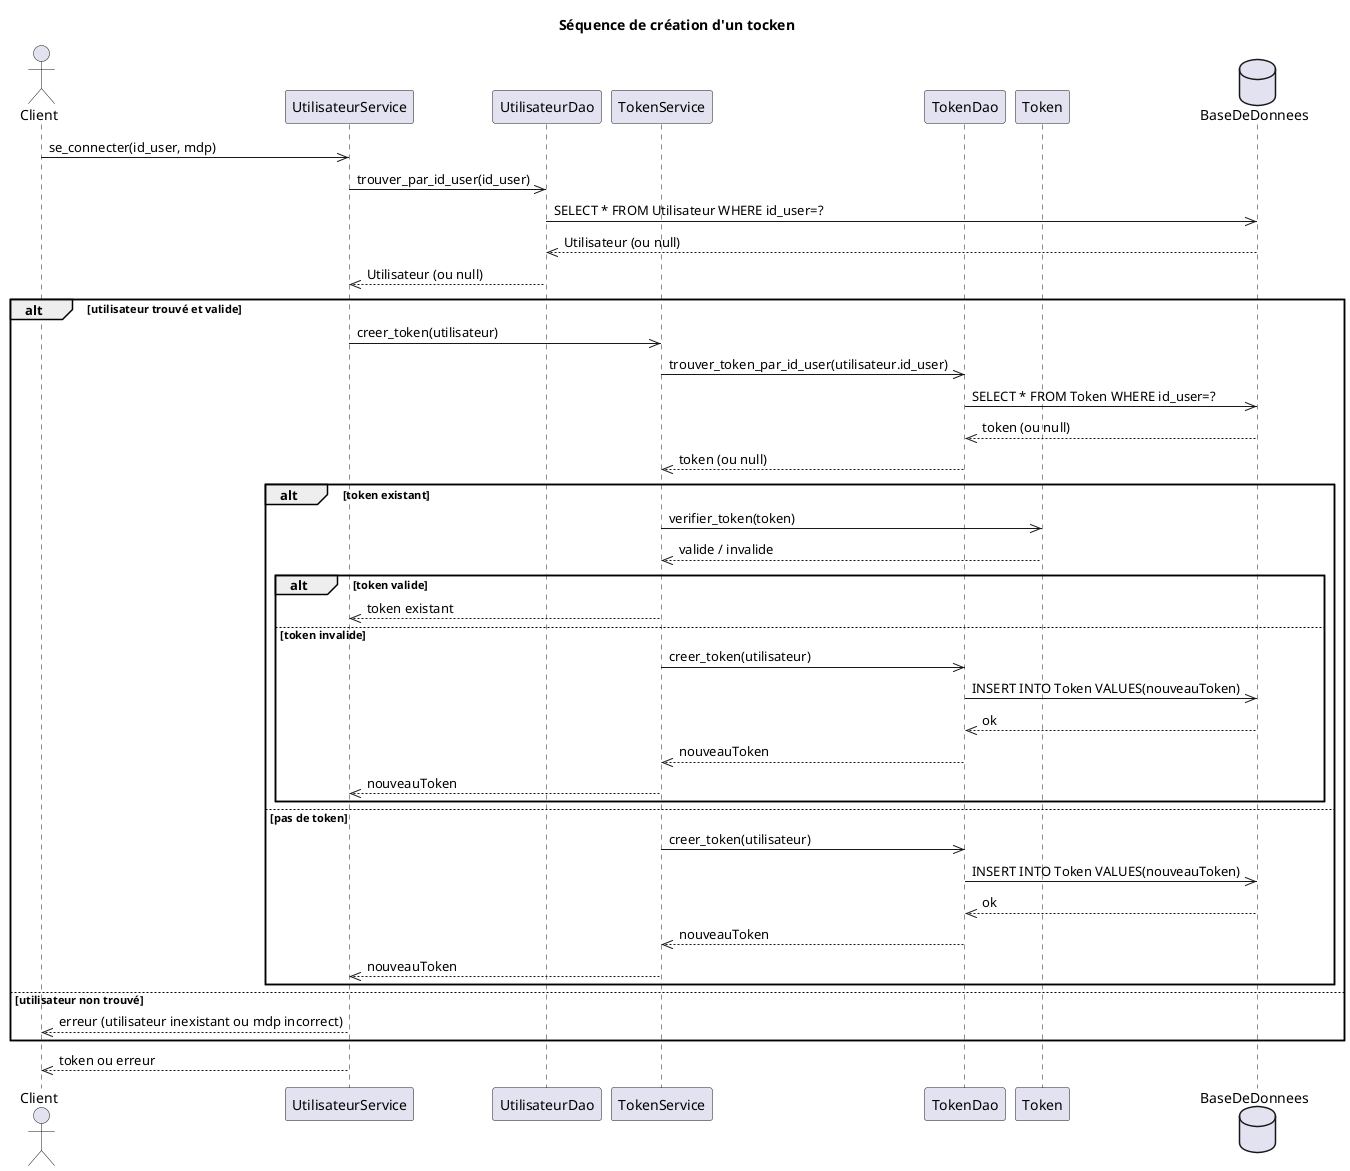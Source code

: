 @startuml

/' 
-------------------------------------------------------------------
  NOTICE D’UTILISATION DANS VSCODE 

  1. Installer Java et Graphviz dans l' environnement :
     - Ouvre un terminal puis tape :
         sudo apt update
         sudo apt install -y default-jre graphviz

  2. Dans VSCode :
     - Installer l’extension "PlantUML"

  3. Exécution :
     - Ouvrir ce fichier .puml dans VSCode
     - Appuyer sur ALT + D pour générer et prévisualiser le diagramme
------------------------------------------------------------------- 
'/

title Séquence de création d'un tocken
actor Client

participant "UtilisateurService" as UserService
participant "UtilisateurDao" as UserDAO
participant "TokenService" as TokenService
participant "TokenDao" as TokenDAO
participant "Token" as Token
database "BaseDeDonnees" as BDD

Client ->> UserService: se_connecter(id_user, mdp)
UserService ->> UserDAO: trouver_par_id_user(id_user)
UserDAO ->> BDD: SELECT * FROM Utilisateur WHERE id_user=?
BDD -->> UserDAO: Utilisateur (ou null)
UserDAO -->> UserService: Utilisateur (ou null)

alt utilisateur trouvé et valide
    UserService ->> TokenService: creer_token(utilisateur)

    TokenService ->> TokenDAO: trouver_token_par_id_user(utilisateur.id_user)
    TokenDAO ->> BDD: SELECT * FROM Token WHERE id_user=?
    BDD -->> TokenDAO: token (ou null)
    TokenDAO -->> TokenService: token (ou null)

    alt token existant
        TokenService ->> Token: verifier_token(token)
        Token -->> TokenService: valide / invalide

        alt token valide
            TokenService -->> UserService: token existant
        else token invalide
            TokenService ->> TokenDAO: creer_token(utilisateur)
            TokenDAO ->> BDD: INSERT INTO Token VALUES(nouveauToken)
            BDD -->> TokenDAO: ok
            TokenDAO -->> TokenService: nouveauToken
            TokenService -->> UserService: nouveauToken
        end
    else pas de token
        TokenService ->> TokenDAO: creer_token(utilisateur)
        TokenDAO ->> BDD: INSERT INTO Token VALUES(nouveauToken)
        BDD -->> TokenDAO: ok
        TokenDAO -->> TokenService: nouveauToken
        TokenService -->> UserService: nouveauToken
    end

else utilisateur non trouvé
    UserService -->> Client: erreur (utilisateur inexistant ou mdp incorrect)
end

UserService -->> Client: token ou erreur
@enduml
